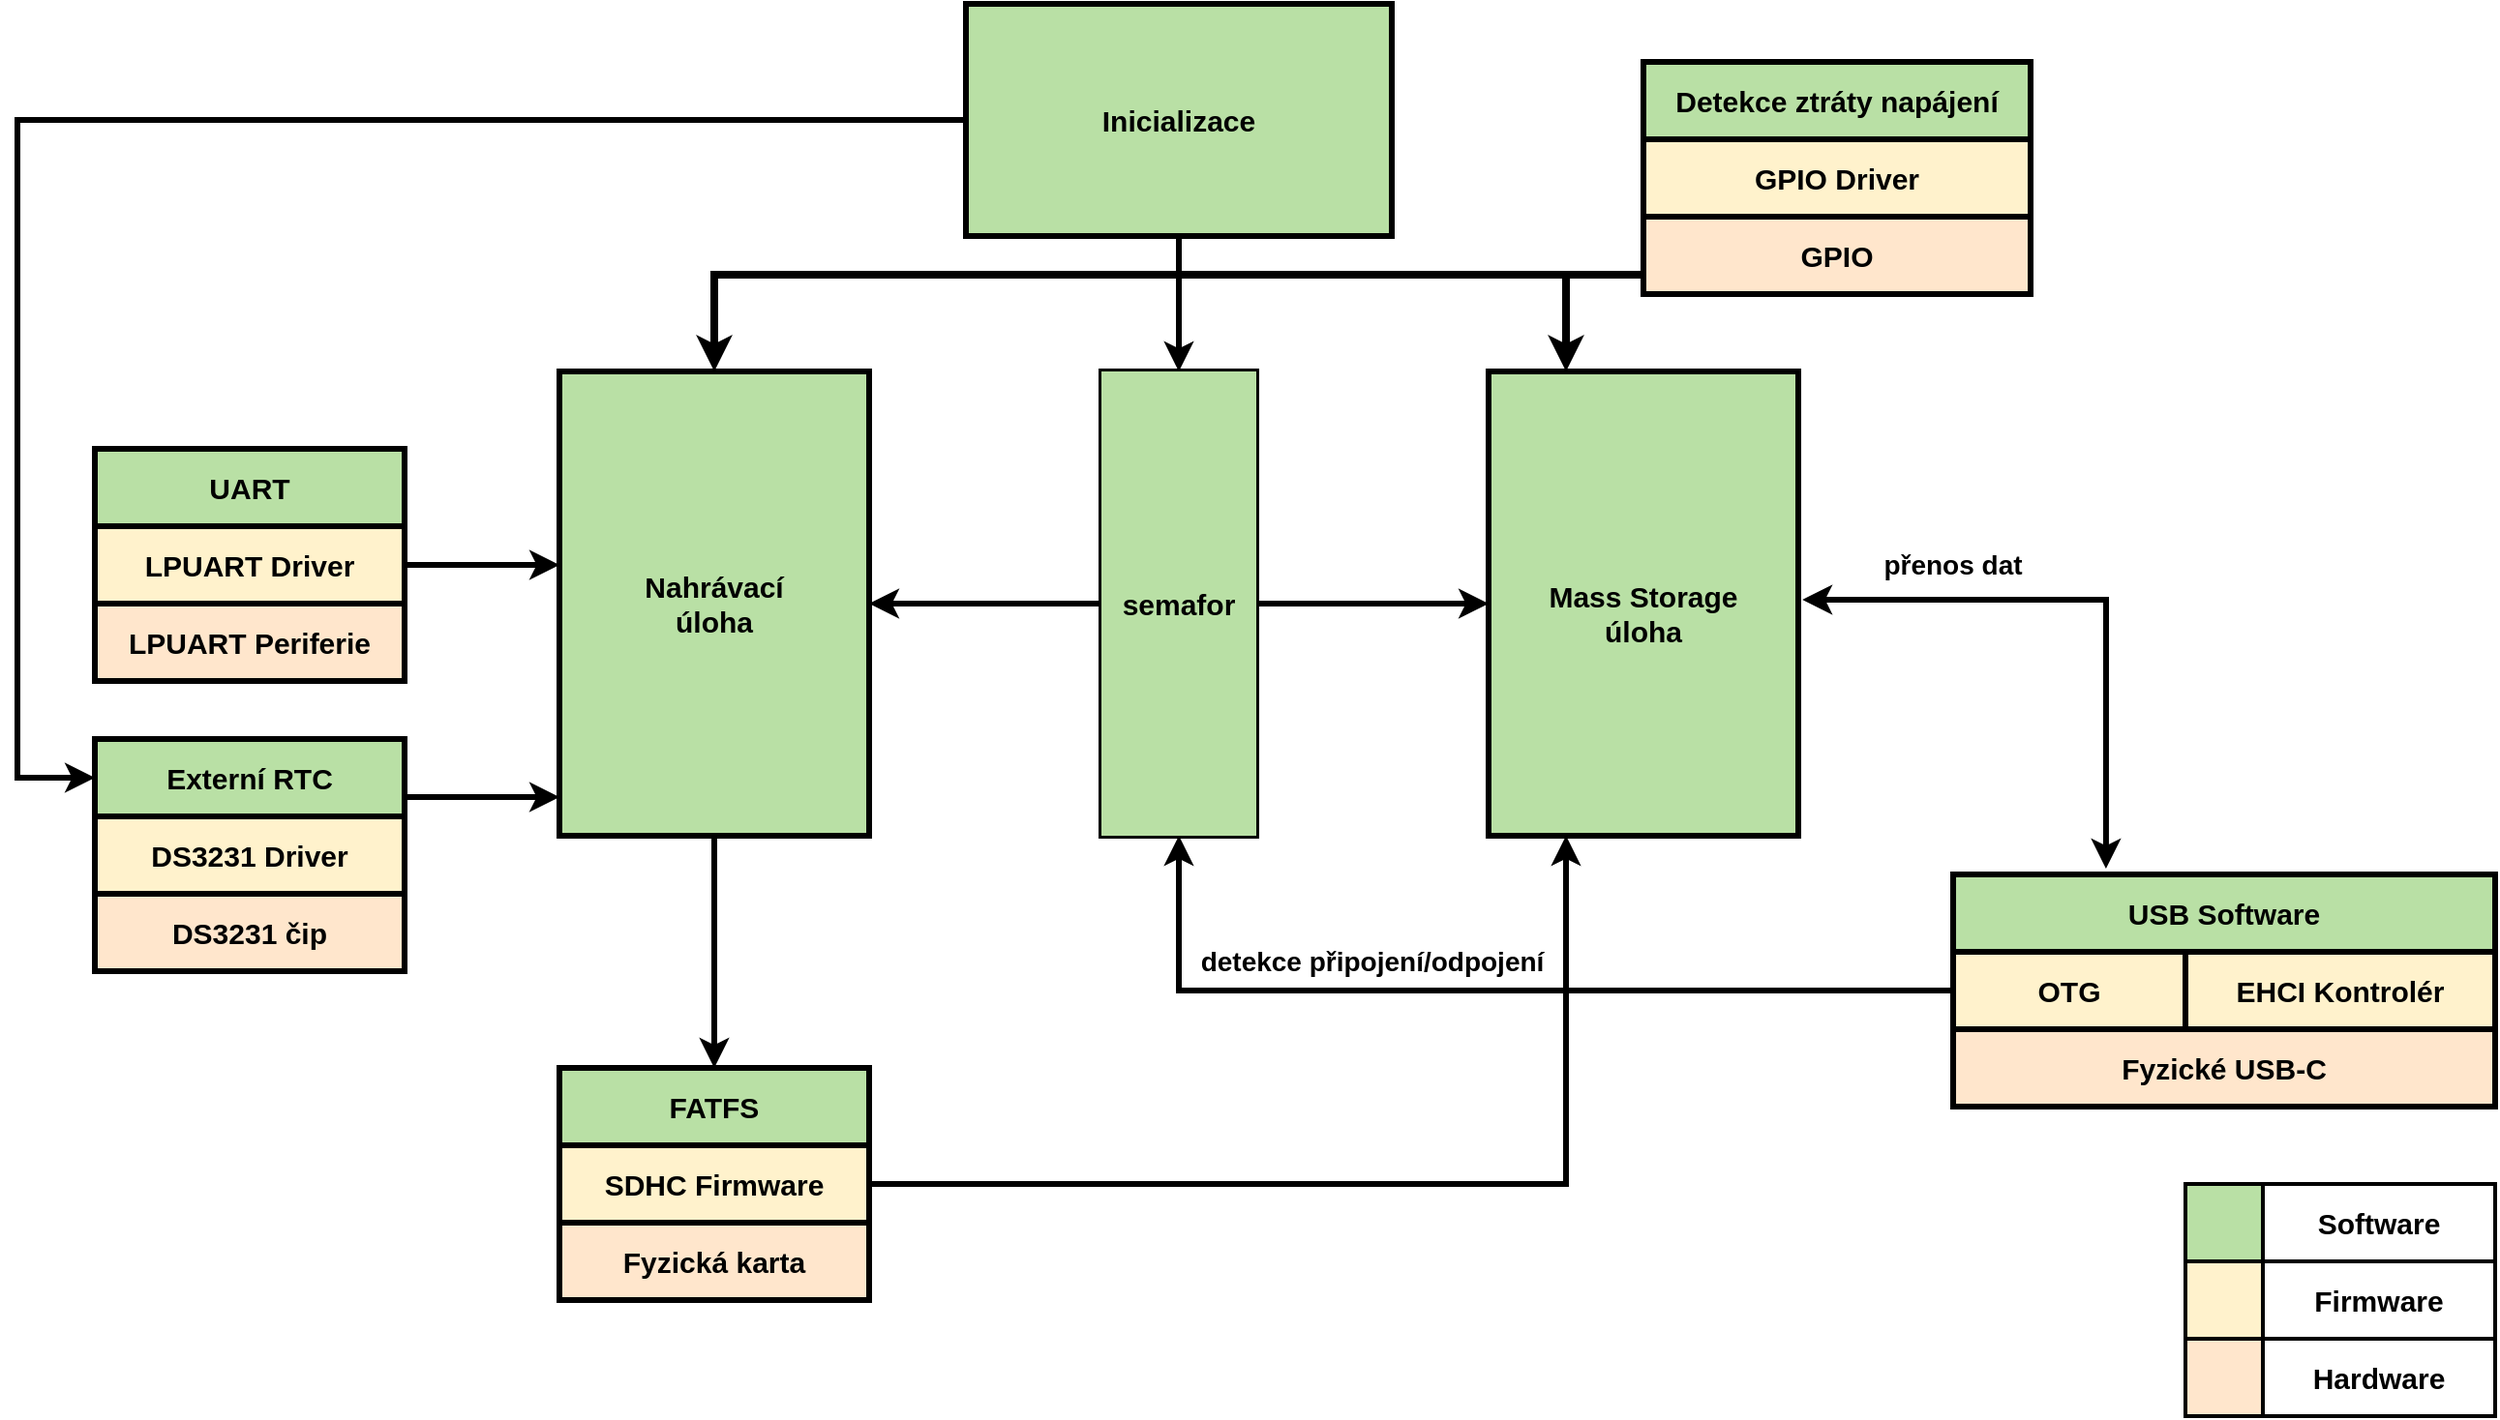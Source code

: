 <mxfile version="26.0.4">
  <diagram name="Page-1" id="rjwEgcaiLJZMq75zWwEi">
    <mxGraphModel dx="1816" dy="577" grid="1" gridSize="10" guides="1" tooltips="1" connect="1" arrows="1" fold="1" page="1" pageScale="1" pageWidth="827" pageHeight="1169" math="0" shadow="0">
      <root>
        <mxCell id="0" />
        <mxCell id="1" parent="0" />
        <mxCell id="LIRwoS4u0499D45nPthz-1" value="" style="rounded=0;whiteSpace=wrap;html=1;strokeWidth=3;" parent="1" vertex="1">
          <mxGeometry x="360" y="200" width="80" height="240" as="geometry" />
        </mxCell>
        <mxCell id="LIRwoS4u0499D45nPthz-2" value="" style="rounded=0;whiteSpace=wrap;html=1;fillColor=#B9E0A5;strokeWidth=3;" parent="1" vertex="1">
          <mxGeometry x="80" y="200" width="160" height="240" as="geometry" />
        </mxCell>
        <mxCell id="LIRwoS4u0499D45nPthz-3" value="" style="rounded=0;whiteSpace=wrap;html=1;fillColor=#B9E0A5;strokeWidth=3;" parent="1" vertex="1">
          <mxGeometry x="560" y="200" width="160" height="240" as="geometry" />
        </mxCell>
        <mxCell id="LIRwoS4u0499D45nPthz-4" value="&lt;b&gt;&lt;font style=&quot;font-size: 15px;&quot;&gt;Mass Storage&lt;/font&gt;&lt;/b&gt;&lt;div&gt;&lt;b&gt;&lt;font style=&quot;font-size: 15px;&quot;&gt;úloha&lt;/font&gt;&lt;/b&gt;&lt;/div&gt;" style="text;html=1;align=center;verticalAlign=middle;whiteSpace=wrap;rounded=0;" parent="1" vertex="1">
          <mxGeometry x="560" y="280" width="160" height="90" as="geometry" />
        </mxCell>
        <mxCell id="LIRwoS4u0499D45nPthz-5" value="&lt;font style=&quot;font-size: 15px;&quot;&gt;&lt;b&gt;Nahrávací&lt;/b&gt;&lt;/font&gt;&lt;div&gt;&lt;font style=&quot;font-size: 15px;&quot;&gt;&lt;b&gt;úloha&lt;/b&gt;&lt;/font&gt;&lt;/div&gt;" style="text;html=1;align=center;verticalAlign=middle;whiteSpace=wrap;rounded=0;" parent="1" vertex="1">
          <mxGeometry x="80" y="275" width="160" height="90" as="geometry" />
        </mxCell>
        <mxCell id="LIRwoS4u0499D45nPthz-6" value="&lt;font style=&quot;font-size: 15px;&quot;&gt;&lt;b&gt;semafor&lt;/b&gt;&lt;/font&gt;" style="text;html=1;align=center;verticalAlign=middle;whiteSpace=wrap;rounded=0;fillColor=#B9E0A5;strokeWidth=1;" parent="1" vertex="1">
          <mxGeometry x="360" y="200" width="80" height="240" as="geometry" />
        </mxCell>
        <mxCell id="LIRwoS4u0499D45nPthz-19" value="" style="group;strokeWidth=2;" parent="1" vertex="1" connectable="0">
          <mxGeometry x="920" y="620" width="160" height="120" as="geometry" />
        </mxCell>
        <mxCell id="LIRwoS4u0499D45nPthz-11" value="" style="rounded=0;whiteSpace=wrap;html=1;strokeColor=#000000;fillColor=#B9E0A5;strokeWidth=2;" parent="LIRwoS4u0499D45nPthz-19" vertex="1">
          <mxGeometry width="40" height="40" as="geometry" />
        </mxCell>
        <mxCell id="LIRwoS4u0499D45nPthz-12" value="" style="rounded=0;whiteSpace=wrap;html=1;fillColor=#ffe6cc;strokeColor=#000000;strokeWidth=2;" parent="LIRwoS4u0499D45nPthz-19" vertex="1">
          <mxGeometry y="80" width="40" height="40" as="geometry" />
        </mxCell>
        <mxCell id="LIRwoS4u0499D45nPthz-13" value="" style="rounded=0;whiteSpace=wrap;html=1;fillColor=#fff2cc;strokeColor=#000000;strokeWidth=2;" parent="LIRwoS4u0499D45nPthz-19" vertex="1">
          <mxGeometry y="40" width="40" height="40" as="geometry" />
        </mxCell>
        <mxCell id="LIRwoS4u0499D45nPthz-14" value="&lt;font style=&quot;font-size: 15px;&quot;&gt;&lt;b style=&quot;&quot;&gt;Software&lt;/b&gt;&lt;/font&gt;" style="text;html=1;align=center;verticalAlign=middle;whiteSpace=wrap;rounded=0;strokeColor=default;strokeWidth=2;" parent="LIRwoS4u0499D45nPthz-19" vertex="1">
          <mxGeometry x="40" width="120" height="40" as="geometry" />
        </mxCell>
        <mxCell id="LIRwoS4u0499D45nPthz-15" value="&lt;font style=&quot;font-size: 15px;&quot;&gt;&lt;b&gt;Firmware&lt;/b&gt;&lt;/font&gt;" style="text;html=1;align=center;verticalAlign=middle;whiteSpace=wrap;rounded=0;strokeColor=default;strokeWidth=2;" parent="LIRwoS4u0499D45nPthz-19" vertex="1">
          <mxGeometry x="40" y="40" width="120" height="40" as="geometry" />
        </mxCell>
        <mxCell id="LIRwoS4u0499D45nPthz-16" value="&lt;font style=&quot;font-size: 15px;&quot;&gt;&lt;b&gt;Hardware&lt;/b&gt;&lt;/font&gt;" style="text;html=1;align=center;verticalAlign=middle;whiteSpace=wrap;rounded=0;strokeColor=default;strokeWidth=2;" parent="LIRwoS4u0499D45nPthz-19" vertex="1">
          <mxGeometry x="40" y="80" width="120" height="40" as="geometry" />
        </mxCell>
        <mxCell id="LIRwoS4u0499D45nPthz-22" value="" style="group;strokeWidth=3;" parent="1" vertex="1" connectable="0">
          <mxGeometry x="80" y="560" width="160" height="120" as="geometry" />
        </mxCell>
        <mxCell id="LIRwoS4u0499D45nPthz-9" value="&lt;b&gt;&lt;font style=&quot;font-size: 15px;&quot;&gt;SDHC Firmware&lt;/font&gt;&lt;/b&gt;" style="rounded=0;whiteSpace=wrap;html=1;fillColor=#fff2cc;strokeColor=light-dark(#000000, #6d5100);strokeWidth=3;" parent="LIRwoS4u0499D45nPthz-22" vertex="1">
          <mxGeometry y="40" width="160" height="40" as="geometry" />
        </mxCell>
        <mxCell id="LIRwoS4u0499D45nPthz-10" value="&lt;b&gt;&lt;font style=&quot;font-size: 15px;&quot;&gt;Fyzická karta&lt;/font&gt;&lt;/b&gt;" style="rounded=0;whiteSpace=wrap;html=1;fillColor=#ffe6cc;strokeColor=light-dark(#000000, #996500);strokeWidth=3;" parent="LIRwoS4u0499D45nPthz-22" vertex="1">
          <mxGeometry y="80" width="160" height="40" as="geometry" />
        </mxCell>
        <mxCell id="LIRwoS4u0499D45nPthz-21" value="&lt;font style=&quot;font-size: 15px;&quot;&gt;&lt;b&gt;FATFS&lt;/b&gt;&lt;/font&gt;" style="rounded=0;whiteSpace=wrap;html=1;fillColor=#B9E0A5;strokeColor=light-dark(#000000, #446e2c);strokeWidth=3;" parent="LIRwoS4u0499D45nPthz-22" vertex="1">
          <mxGeometry width="160" height="40" as="geometry" />
        </mxCell>
        <mxCell id="LIRwoS4u0499D45nPthz-24" value="" style="endArrow=classic;html=1;rounded=0;exitX=0.5;exitY=1;exitDx=0;exitDy=0;entryX=0.5;entryY=0;entryDx=0;entryDy=0;strokeWidth=3;" parent="1" source="LIRwoS4u0499D45nPthz-2" target="LIRwoS4u0499D45nPthz-21" edge="1">
          <mxGeometry width="50" height="50" relative="1" as="geometry">
            <mxPoint x="390" y="450" as="sourcePoint" />
            <mxPoint x="440" y="400" as="targetPoint" />
          </mxGeometry>
        </mxCell>
        <mxCell id="LIRwoS4u0499D45nPthz-25" value="" style="endArrow=classic;html=1;rounded=0;exitX=1;exitY=0.5;exitDx=0;exitDy=0;entryX=0.25;entryY=1;entryDx=0;entryDy=0;strokeWidth=3;" parent="1" source="LIRwoS4u0499D45nPthz-9" target="LIRwoS4u0499D45nPthz-3" edge="1">
          <mxGeometry width="50" height="50" relative="1" as="geometry">
            <mxPoint x="390" y="550" as="sourcePoint" />
            <mxPoint x="440" y="500" as="targetPoint" />
            <Array as="points">
              <mxPoint x="600" y="620" />
            </Array>
          </mxGeometry>
        </mxCell>
        <mxCell id="LIRwoS4u0499D45nPthz-38" value="" style="endArrow=classic;html=1;rounded=0;exitX=1;exitY=0.75;exitDx=0;exitDy=0;strokeWidth=3;" parent="1" source="LIRwoS4u0499D45nPthz-34" edge="1">
          <mxGeometry width="50" height="50" relative="1" as="geometry">
            <mxPoint x="300" y="670" as="sourcePoint" />
            <mxPoint x="80" y="420" as="targetPoint" />
          </mxGeometry>
        </mxCell>
        <mxCell id="LIRwoS4u0499D45nPthz-39" value="" style="endArrow=classic;html=1;rounded=0;entryX=1;entryY=0.5;entryDx=0;entryDy=0;exitX=0;exitY=0.5;exitDx=0;exitDy=0;strokeWidth=3;" parent="1" source="LIRwoS4u0499D45nPthz-6" target="LIRwoS4u0499D45nPthz-2" edge="1">
          <mxGeometry width="50" height="50" relative="1" as="geometry">
            <mxPoint x="200" y="540" as="sourcePoint" />
            <mxPoint x="250" y="490" as="targetPoint" />
          </mxGeometry>
        </mxCell>
        <mxCell id="LIRwoS4u0499D45nPthz-40" value="" style="endArrow=classic;html=1;rounded=0;entryX=0;entryY=0.5;entryDx=0;entryDy=0;exitX=1;exitY=0.5;exitDx=0;exitDy=0;strokeWidth=3;" parent="1" source="LIRwoS4u0499D45nPthz-6" target="LIRwoS4u0499D45nPthz-3" edge="1">
          <mxGeometry width="50" height="50" relative="1" as="geometry">
            <mxPoint x="370" y="330" as="sourcePoint" />
            <mxPoint x="250" y="330" as="targetPoint" />
          </mxGeometry>
        </mxCell>
        <mxCell id="LIRwoS4u0499D45nPthz-41" value="&lt;font style=&quot;font-size: 15px;&quot;&gt;&lt;b&gt;Inicializace&lt;/b&gt;&lt;/font&gt;" style="rounded=0;whiteSpace=wrap;html=1;fillColor=#B9E0A5;strokeWidth=3;" parent="1" vertex="1">
          <mxGeometry x="290" y="10" width="220" height="120" as="geometry" />
        </mxCell>
        <mxCell id="LIRwoS4u0499D45nPthz-42" value="" style="endArrow=classic;html=1;rounded=0;exitX=0;exitY=0.5;exitDx=0;exitDy=0;entryX=0;entryY=0.5;entryDx=0;entryDy=0;strokeWidth=3;" parent="1" source="LIRwoS4u0499D45nPthz-41" target="LIRwoS4u0499D45nPthz-34" edge="1">
          <mxGeometry width="50" height="50" relative="1" as="geometry">
            <mxPoint x="90" y="90" as="sourcePoint" />
            <mxPoint x="140" y="40" as="targetPoint" />
            <Array as="points">
              <mxPoint x="-200" y="70" />
              <mxPoint x="-200" y="410" />
            </Array>
          </mxGeometry>
        </mxCell>
        <mxCell id="LIRwoS4u0499D45nPthz-43" value="" style="endArrow=classic;html=1;rounded=0;exitX=0.5;exitY=1;exitDx=0;exitDy=0;entryX=0.5;entryY=0;entryDx=0;entryDy=0;strokeWidth=3;" parent="1" source="LIRwoS4u0499D45nPthz-41" target="LIRwoS4u0499D45nPthz-6" edge="1">
          <mxGeometry width="50" height="50" relative="1" as="geometry">
            <mxPoint x="160" y="420" as="sourcePoint" />
            <mxPoint x="210" y="370" as="targetPoint" />
          </mxGeometry>
        </mxCell>
        <mxCell id="LIRwoS4u0499D45nPthz-50" value="" style="endArrow=classic;html=1;rounded=0;exitX=0;exitY=0.5;exitDx=0;exitDy=0;entryX=0.5;entryY=1;entryDx=0;entryDy=0;strokeWidth=3;" parent="1" source="LIRwoS4u0499D45nPthz-47" target="LIRwoS4u0499D45nPthz-6" edge="1">
          <mxGeometry width="50" height="50" relative="1" as="geometry">
            <mxPoint x="380" y="350" as="sourcePoint" />
            <mxPoint x="430" y="300" as="targetPoint" />
            <Array as="points">
              <mxPoint x="400" y="520" />
            </Array>
          </mxGeometry>
        </mxCell>
        <mxCell id="LIRwoS4u0499D45nPthz-51" value="&lt;font style=&quot;font-size: 14px;&quot;&gt;&lt;b&gt;detekce připojení/odpojení&lt;/b&gt;&lt;/font&gt;" style="text;html=1;align=center;verticalAlign=middle;whiteSpace=wrap;rounded=0;" parent="1" vertex="1">
          <mxGeometry x="400" y="490" width="200" height="30" as="geometry" />
        </mxCell>
        <mxCell id="LIRwoS4u0499D45nPthz-53" value="" style="endArrow=classic;startArrow=classic;html=1;rounded=0;exitX=1.013;exitY=0.422;exitDx=0;exitDy=0;exitPerimeter=0;entryX=0.282;entryY=-0.075;entryDx=0;entryDy=0;entryPerimeter=0;strokeWidth=3;" parent="1" source="LIRwoS4u0499D45nPthz-4" target="LIRwoS4u0499D45nPthz-44" edge="1">
          <mxGeometry width="50" height="50" relative="1" as="geometry">
            <mxPoint x="760" y="310" as="sourcePoint" />
            <mxPoint x="810" y="260" as="targetPoint" />
            <Array as="points">
              <mxPoint x="879" y="318" />
            </Array>
          </mxGeometry>
        </mxCell>
        <mxCell id="LIRwoS4u0499D45nPthz-54" value="&lt;font style=&quot;font-size: 14px;&quot;&gt;&lt;b&gt;přenos dat&lt;/b&gt;&lt;/font&gt;" style="text;html=1;align=center;verticalAlign=middle;whiteSpace=wrap;rounded=0;strokeWidth=3;" parent="1" vertex="1">
          <mxGeometry x="710" y="285" width="180" height="30" as="geometry" />
        </mxCell>
        <mxCell id="LIRwoS4u0499D45nPthz-63" value="" style="endArrow=classic;html=1;rounded=0;entryX=0.25;entryY=0;entryDx=0;entryDy=0;exitX=0;exitY=0.75;exitDx=0;exitDy=0;strokeWidth=4;" parent="1" source="LIRwoS4u0499D45nPthz-60" target="LIRwoS4u0499D45nPthz-3" edge="1">
          <mxGeometry width="50" height="50" relative="1" as="geometry">
            <mxPoint x="590" y="110" as="sourcePoint" />
            <mxPoint x="430" y="200" as="targetPoint" />
            <Array as="points">
              <mxPoint x="600" y="150" />
            </Array>
          </mxGeometry>
        </mxCell>
        <mxCell id="LIRwoS4u0499D45nPthz-64" value="" style="endArrow=classic;html=1;rounded=0;entryX=0.5;entryY=0;entryDx=0;entryDy=0;strokeWidth=4;" parent="1" target="LIRwoS4u0499D45nPthz-2" edge="1">
          <mxGeometry width="50" height="50" relative="1" as="geometry">
            <mxPoint x="600" y="150" as="sourcePoint" />
            <mxPoint x="430" y="-30" as="targetPoint" />
            <Array as="points">
              <mxPoint x="160" y="150" />
            </Array>
          </mxGeometry>
        </mxCell>
        <mxCell id="LIRwoS4u0499D45nPthz-32" value="" style="endArrow=classic;html=1;rounded=0;exitX=1;exitY=0.5;exitDx=0;exitDy=0;strokeWidth=3;" parent="1" source="LIRwoS4u0499D45nPthz-29" edge="1">
          <mxGeometry width="50" height="50" relative="1" as="geometry">
            <mxPoint x="410" y="420" as="sourcePoint" />
            <mxPoint x="80" y="300" as="targetPoint" />
          </mxGeometry>
        </mxCell>
        <mxCell id="LIRwoS4u0499D45nPthz-27" value="" style="rounded=0;whiteSpace=wrap;html=1;fillColor=#B9E0A5;strokeColor=light-dark(#000000, #446e2c);container=0;strokeWidth=3;" parent="1" vertex="1">
          <mxGeometry x="-160" y="240" width="160" height="40" as="geometry" />
        </mxCell>
        <mxCell id="LIRwoS4u0499D45nPthz-28" value="&lt;font style=&quot;font-size: 15px;&quot;&gt;&lt;b&gt;UART&lt;/b&gt;&lt;/font&gt;" style="text;html=1;align=center;verticalAlign=middle;whiteSpace=wrap;rounded=0;container=0;strokeWidth=4;" parent="1" vertex="1">
          <mxGeometry x="-160" y="240" width="160" height="40" as="geometry" />
        </mxCell>
        <mxCell id="LIRwoS4u0499D45nPthz-29" value="&lt;b&gt;&lt;font style=&quot;font-size: 15px;&quot;&gt;LPUART Driver&lt;/font&gt;&lt;/b&gt;" style="rounded=0;whiteSpace=wrap;html=1;fillColor=#fff2cc;strokeColor=light-dark(#000000, #6d5100);container=0;strokeWidth=3;" parent="1" vertex="1">
          <mxGeometry x="-160" y="280" width="160" height="40" as="geometry" />
        </mxCell>
        <mxCell id="LIRwoS4u0499D45nPthz-30" value="&lt;font style=&quot;font-size: 15px;&quot;&gt;&lt;b&gt;LPUART Periferie&lt;/b&gt;&lt;/font&gt;" style="rounded=0;whiteSpace=wrap;html=1;fillColor=#ffe6cc;strokeColor=light-dark(#000000, #996500);container=0;strokeWidth=3;" parent="1" vertex="1">
          <mxGeometry x="-160" y="320" width="160" height="40" as="geometry" />
        </mxCell>
        <mxCell id="LIRwoS4u0499D45nPthz-34" value="&lt;font style=&quot;font-size: 15px;&quot;&gt;&lt;b&gt;Externí RTC&lt;/b&gt;&lt;/font&gt;" style="rounded=0;whiteSpace=wrap;html=1;fillColor=#B9E0A5;strokeColor=light-dark(#000000, #446e2c);strokeWidth=3;" parent="1" vertex="1">
          <mxGeometry x="-160" y="390" width="160" height="40" as="geometry" />
        </mxCell>
        <mxCell id="LIRwoS4u0499D45nPthz-35" value="&lt;font style=&quot;font-size: 15px;&quot;&gt;&lt;b&gt;DS3231 Driver&lt;/b&gt;&lt;/font&gt;" style="rounded=0;whiteSpace=wrap;html=1;fillColor=#fff2cc;strokeColor=light-dark(#000000, #6d5100);strokeWidth=3;" parent="1" vertex="1">
          <mxGeometry x="-160" y="430" width="160" height="40" as="geometry" />
        </mxCell>
        <mxCell id="LIRwoS4u0499D45nPthz-36" value="&lt;font style=&quot;font-size: 15px;&quot;&gt;&lt;b&gt;DS3231 čip&lt;/b&gt;&lt;/font&gt;" style="rounded=0;whiteSpace=wrap;html=1;fillColor=#ffe6cc;strokeColor=light-dark(#000000, #996500);strokeWidth=3;" parent="1" vertex="1">
          <mxGeometry x="-160" y="470" width="160" height="40" as="geometry" />
        </mxCell>
        <mxCell id="LIRwoS4u0499D45nPthz-44" value="&lt;font style=&quot;font-size: 15px;&quot;&gt;&lt;b&gt;USB Software&lt;/b&gt;&lt;/font&gt;" style="rounded=0;whiteSpace=wrap;html=1;fillColor=#B9E0A5;strokeColor=light-dark(#000000, #446e2c);container=0;strokeWidth=3;" parent="1" vertex="1">
          <mxGeometry x="800" y="460" width="280" height="40" as="geometry" />
        </mxCell>
        <mxCell id="LIRwoS4u0499D45nPthz-45" value="&lt;b&gt;&lt;font style=&quot;font-size: 15px;&quot;&gt;EHCI Kontrolér&lt;/font&gt;&lt;/b&gt;" style="rounded=0;whiteSpace=wrap;html=1;fillColor=#fff2cc;strokeColor=light-dark(#000000, #6d5100);container=0;strokeWidth=3;" parent="1" vertex="1">
          <mxGeometry x="920" y="500" width="160" height="40" as="geometry" />
        </mxCell>
        <mxCell id="LIRwoS4u0499D45nPthz-46" value="&lt;font style=&quot;font-size: 15px;&quot;&gt;&lt;b&gt;Fyzické USB-C&lt;/b&gt;&lt;/font&gt;" style="rounded=0;whiteSpace=wrap;html=1;fillColor=#ffe6cc;strokeColor=light-dark(#000000, #996500);container=0;strokeWidth=3;" parent="1" vertex="1">
          <mxGeometry x="800" y="540" width="280" height="40" as="geometry" />
        </mxCell>
        <mxCell id="LIRwoS4u0499D45nPthz-47" value="&lt;b&gt;&lt;font style=&quot;font-size: 15px;&quot;&gt;OTG&lt;/font&gt;&lt;/b&gt;" style="rounded=0;whiteSpace=wrap;html=1;fillColor=#fff2cc;strokeColor=light-dark(#000000, #6d5100);container=0;strokeWidth=3;" parent="1" vertex="1">
          <mxGeometry x="800" y="500" width="120" height="40" as="geometry" />
        </mxCell>
        <mxCell id="LIRwoS4u0499D45nPthz-59" value="&lt;font style=&quot;font-size: 15px;&quot;&gt;&lt;b&gt;Detekce ztráty napájení&lt;/b&gt;&lt;/font&gt;" style="rounded=0;whiteSpace=wrap;html=1;fillColor=#B9E0A5;strokeColor=light-dark(#000000, #446e2c);strokeWidth=3;" parent="1" vertex="1">
          <mxGeometry x="640" y="40" width="200" height="40" as="geometry" />
        </mxCell>
        <mxCell id="LIRwoS4u0499D45nPthz-60" value="&lt;font style=&quot;font-size: 15px;&quot;&gt;&lt;b&gt;GPIO&lt;/b&gt;&lt;/font&gt;" style="rounded=0;whiteSpace=wrap;html=1;fillColor=#ffe6cc;strokeColor=light-dark(#000000, #996500);strokeWidth=3;" parent="1" vertex="1">
          <mxGeometry x="640" y="120" width="200" height="40" as="geometry" />
        </mxCell>
        <mxCell id="LIRwoS4u0499D45nPthz-61" value="&lt;font style=&quot;font-size: 15px;&quot;&gt;&lt;b&gt;GPIO Driver&lt;/b&gt;&lt;/font&gt;" style="rounded=0;whiteSpace=wrap;html=1;fillColor=#fff2cc;strokeColor=light-dark(#000000, #6d5100);strokeWidth=3;" parent="1" vertex="1">
          <mxGeometry x="640" y="80" width="200" height="40" as="geometry" />
        </mxCell>
      </root>
    </mxGraphModel>
  </diagram>
</mxfile>
